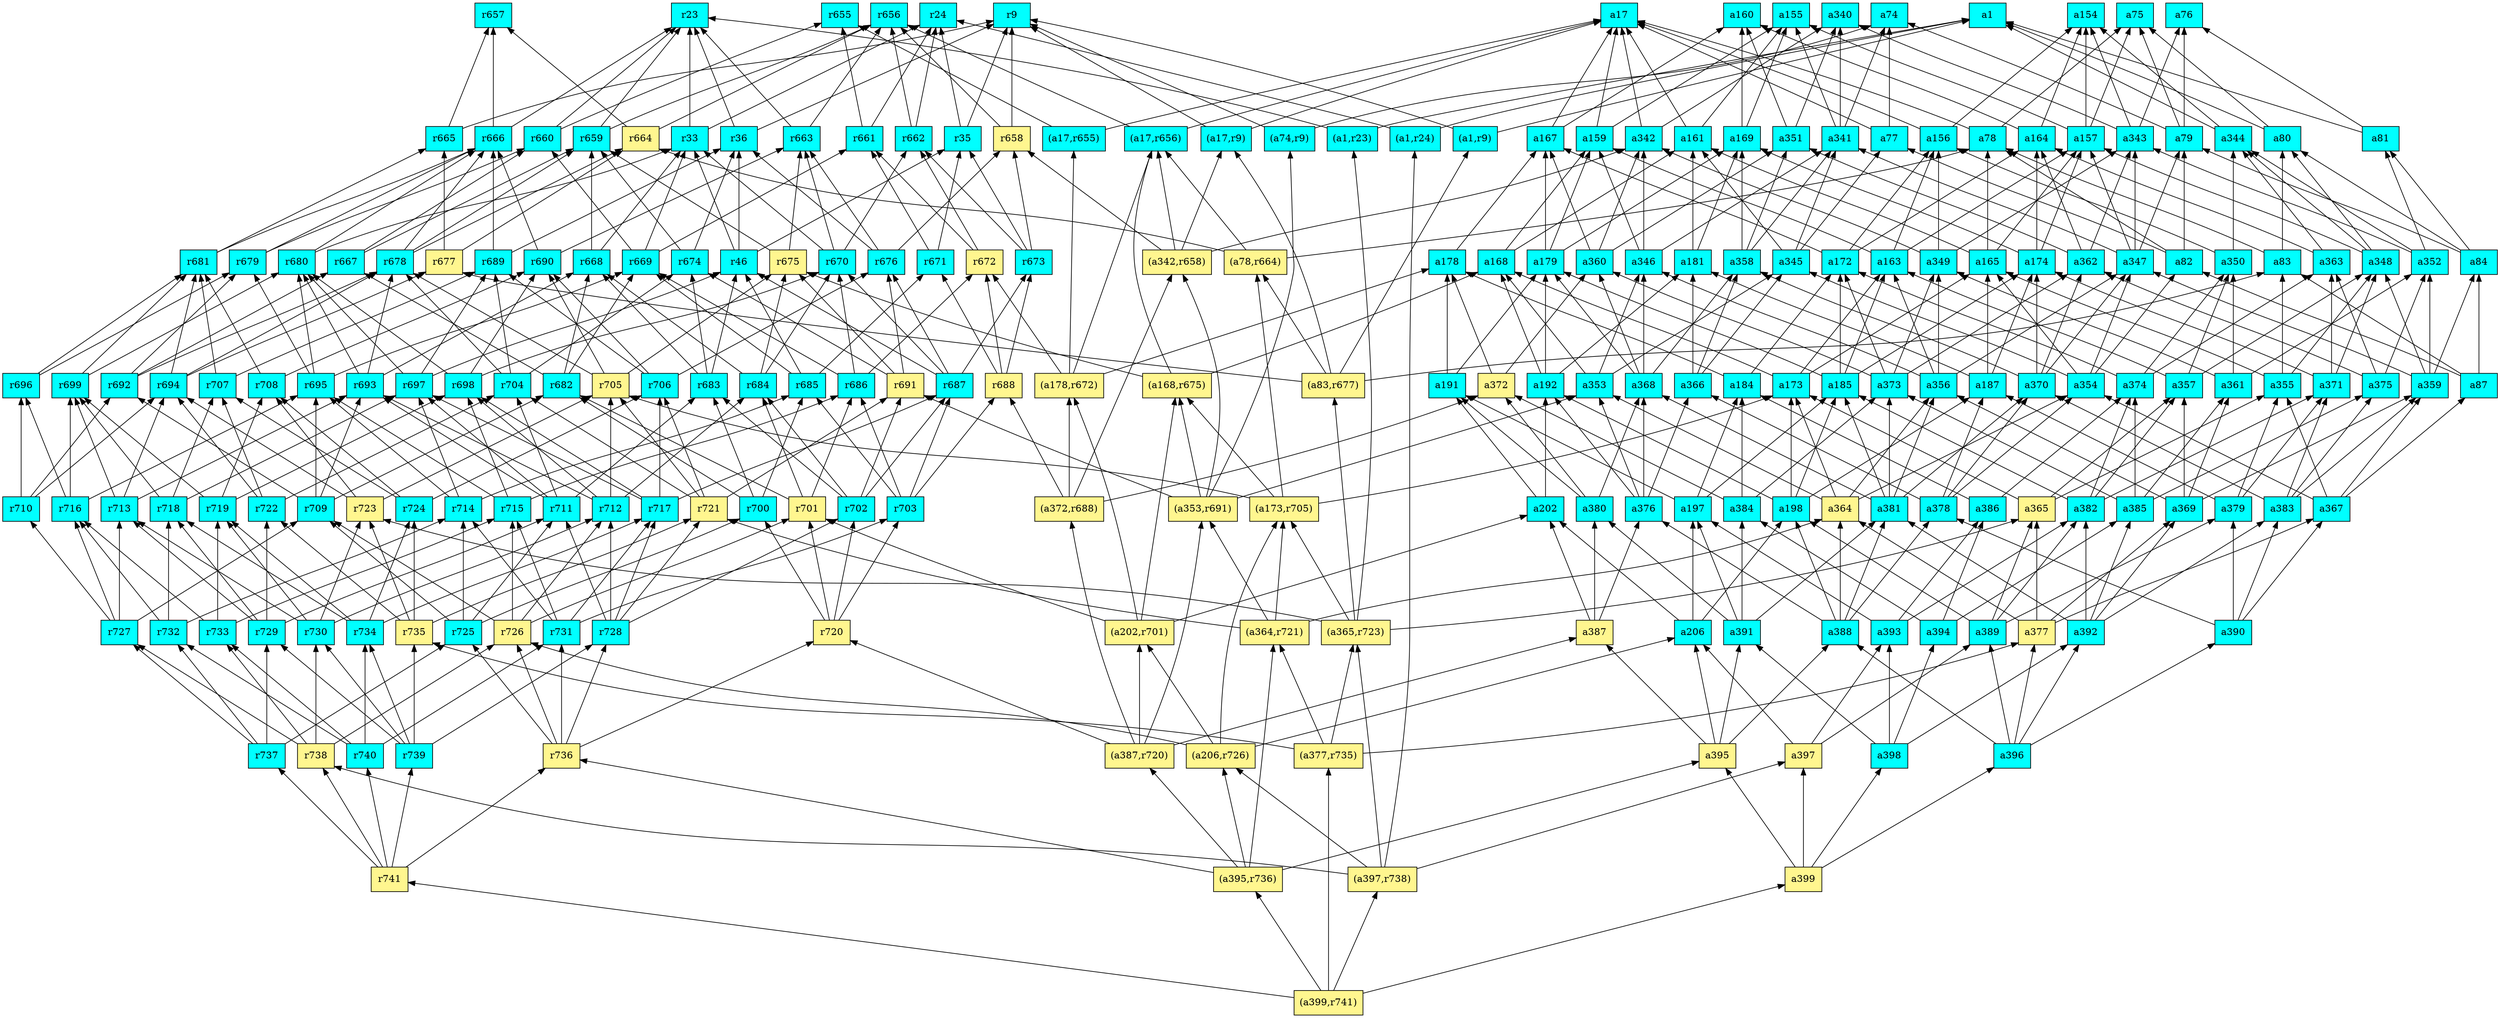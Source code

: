 digraph G {
rankdir=BT;ranksep="2.0";
"r715" [shape=record,fillcolor=cyan,style=filled,label="{r715}"];
"(a83,r677)" [shape=record,fillcolor=khaki1,style=filled,label="{(a83,r677)}"];
"a394" [shape=record,fillcolor=cyan,style=filled,label="{a394}"];
"a184" [shape=record,fillcolor=cyan,style=filled,label="{a184}"];
"a365" [shape=record,fillcolor=khaki1,style=filled,label="{a365}"];
"a77" [shape=record,fillcolor=cyan,style=filled,label="{a77}"];
"r727" [shape=record,fillcolor=cyan,style=filled,label="{r727}"];
"a382" [shape=record,fillcolor=cyan,style=filled,label="{a382}"];
"r692" [shape=record,fillcolor=cyan,style=filled,label="{r692}"];
"a84" [shape=record,fillcolor=cyan,style=filled,label="{a84}"];
"a369" [shape=record,fillcolor=cyan,style=filled,label="{a369}"];
"r720" [shape=record,fillcolor=khaki1,style=filled,label="{r720}"];
"a347" [shape=record,fillcolor=cyan,style=filled,label="{a347}"];
"a354" [shape=record,fillcolor=cyan,style=filled,label="{a354}"];
"a377" [shape=record,fillcolor=khaki1,style=filled,label="{a377}"];
"r726" [shape=record,fillcolor=khaki1,style=filled,label="{r726}"];
"a82" [shape=record,fillcolor=cyan,style=filled,label="{a82}"];
"a351" [shape=record,fillcolor=cyan,style=filled,label="{a351}"];
"r683" [shape=record,fillcolor=cyan,style=filled,label="{r683}"];
"r679" [shape=record,fillcolor=cyan,style=filled,label="{r679}"];
"a161" [shape=record,fillcolor=cyan,style=filled,label="{a161}"];
"a359" [shape=record,fillcolor=cyan,style=filled,label="{a359}"];
"a386" [shape=record,fillcolor=cyan,style=filled,label="{a386}"];
"a385" [shape=record,fillcolor=cyan,style=filled,label="{a385}"];
"a159" [shape=record,fillcolor=cyan,style=filled,label="{a159}"];
"a191" [shape=record,fillcolor=cyan,style=filled,label="{a191}"];
"r673" [shape=record,fillcolor=cyan,style=filled,label="{r673}"];
"r697" [shape=record,fillcolor=cyan,style=filled,label="{r697}"];
"a154" [shape=record,fillcolor=cyan,style=filled,label="{a154}"];
"r709" [shape=record,fillcolor=cyan,style=filled,label="{r709}"];
"a81" [shape=record,fillcolor=cyan,style=filled,label="{a81}"];
"r686" [shape=record,fillcolor=cyan,style=filled,label="{r686}"];
"a361" [shape=record,fillcolor=cyan,style=filled,label="{a361}"];
"r716" [shape=record,fillcolor=cyan,style=filled,label="{r716}"];
"r712" [shape=record,fillcolor=cyan,style=filled,label="{r712}"];
"a173" [shape=record,fillcolor=cyan,style=filled,label="{a173}"];
"a374" [shape=record,fillcolor=cyan,style=filled,label="{a374}"];
"(a377,r735)" [shape=record,fillcolor=khaki1,style=filled,label="{(a377,r735)}"];
"(a17,r656)" [shape=record,fillcolor=cyan,style=filled,label="{(a17,r656)}"];
"r694" [shape=record,fillcolor=cyan,style=filled,label="{r694}"];
"a370" [shape=record,fillcolor=cyan,style=filled,label="{a370}"];
"r664" [shape=record,fillcolor=khaki1,style=filled,label="{r664}"];
"a355" [shape=record,fillcolor=cyan,style=filled,label="{a355}"];
"a399" [shape=record,fillcolor=khaki1,style=filled,label="{a399}"];
"(a17,r655)" [shape=record,fillcolor=cyan,style=filled,label="{(a17,r655)}"];
"r687" [shape=record,fillcolor=cyan,style=filled,label="{r687}"];
"r728" [shape=record,fillcolor=cyan,style=filled,label="{r728}"];
"(a17,r9)" [shape=record,fillcolor=cyan,style=filled,label="{(a17,r9)}"];
"a352" [shape=record,fillcolor=cyan,style=filled,label="{a352}"];
"a390" [shape=record,fillcolor=cyan,style=filled,label="{a390}"];
"a350" [shape=record,fillcolor=cyan,style=filled,label="{a350}"];
"r668" [shape=record,fillcolor=cyan,style=filled,label="{r668}"];
"a76" [shape=record,fillcolor=cyan,style=filled,label="{a76}"];
"r721" [shape=record,fillcolor=khaki1,style=filled,label="{r721}"];
"(a364,r721)" [shape=record,fillcolor=khaki1,style=filled,label="{(a364,r721)}"];
"a74" [shape=record,fillcolor=cyan,style=filled,label="{a74}"];
"a192" [shape=record,fillcolor=cyan,style=filled,label="{a192}"];
"a372" [shape=record,fillcolor=khaki1,style=filled,label="{a372}"];
"a79" [shape=record,fillcolor=cyan,style=filled,label="{a79}"];
"a373" [shape=record,fillcolor=cyan,style=filled,label="{a373}"];
"(a74,r9)" [shape=record,fillcolor=cyan,style=filled,label="{(a74,r9)}"];
"a398" [shape=record,fillcolor=cyan,style=filled,label="{a398}"];
"(a387,r720)" [shape=record,fillcolor=khaki1,style=filled,label="{(a387,r720)}"];
"a366" [shape=record,fillcolor=cyan,style=filled,label="{a366}"];
"a340" [shape=record,fillcolor=cyan,style=filled,label="{a340}"];
"a87" [shape=record,fillcolor=cyan,style=filled,label="{a87}"];
"(a202,r701)" [shape=record,fillcolor=khaki1,style=filled,label="{(a202,r701)}"];
"a206" [shape=record,fillcolor=cyan,style=filled,label="{a206}"];
"r706" [shape=record,fillcolor=cyan,style=filled,label="{r706}"];
"r693" [shape=record,fillcolor=cyan,style=filled,label="{r693}"];
"a375" [shape=record,fillcolor=cyan,style=filled,label="{a375}"];
"a349" [shape=record,fillcolor=cyan,style=filled,label="{a349}"];
"a388" [shape=record,fillcolor=cyan,style=filled,label="{a388}"];
"r741" [shape=record,fillcolor=khaki1,style=filled,label="{r741}"];
"r35" [shape=record,fillcolor=cyan,style=filled,label="{r35}"];
"a181" [shape=record,fillcolor=cyan,style=filled,label="{a181}"];
"a389" [shape=record,fillcolor=cyan,style=filled,label="{a389}"];
"r36" [shape=record,fillcolor=cyan,style=filled,label="{r36}"];
"a165" [shape=record,fillcolor=cyan,style=filled,label="{a165}"];
"a379" [shape=record,fillcolor=cyan,style=filled,label="{a379}"];
"r688" [shape=record,fillcolor=khaki1,style=filled,label="{r688}"];
"a163" [shape=record,fillcolor=cyan,style=filled,label="{a163}"];
"a168" [shape=record,fillcolor=cyan,style=filled,label="{a168}"];
"a380" [shape=record,fillcolor=cyan,style=filled,label="{a380}"];
"r737" [shape=record,fillcolor=cyan,style=filled,label="{r737}"];
"a397" [shape=record,fillcolor=khaki1,style=filled,label="{a397}"];
"r710" [shape=record,fillcolor=cyan,style=filled,label="{r710}"];
"a187" [shape=record,fillcolor=cyan,style=filled,label="{a187}"];
"r657" [shape=record,fillcolor=cyan,style=filled,label="{r657}"];
"r713" [shape=record,fillcolor=cyan,style=filled,label="{r713}"];
"a343" [shape=record,fillcolor=cyan,style=filled,label="{a343}"];
"a80" [shape=record,fillcolor=cyan,style=filled,label="{a80}"];
"r738" [shape=record,fillcolor=khaki1,style=filled,label="{r738}"];
"r736" [shape=record,fillcolor=khaki1,style=filled,label="{r736}"];
"a157" [shape=record,fillcolor=cyan,style=filled,label="{a157}"];
"a348" [shape=record,fillcolor=cyan,style=filled,label="{a348}"];
"r680" [shape=record,fillcolor=cyan,style=filled,label="{r680}"];
"r23" [shape=record,fillcolor=cyan,style=filled,label="{r23}"];
"r669" [shape=record,fillcolor=cyan,style=filled,label="{r669}"];
"r666" [shape=record,fillcolor=cyan,style=filled,label="{r666}"];
"r655" [shape=record,fillcolor=cyan,style=filled,label="{r655}"];
"(a365,r723)" [shape=record,fillcolor=khaki1,style=filled,label="{(a365,r723)}"];
"r663" [shape=record,fillcolor=cyan,style=filled,label="{r663}"];
"r723" [shape=record,fillcolor=khaki1,style=filled,label="{r723}"];
"a346" [shape=record,fillcolor=cyan,style=filled,label="{a346}"];
"r691" [shape=record,fillcolor=khaki1,style=filled,label="{r691}"];
"r704" [shape=record,fillcolor=cyan,style=filled,label="{r704}"];
"a395" [shape=record,fillcolor=khaki1,style=filled,label="{a395}"];
"(a1,r9)" [shape=record,fillcolor=cyan,style=filled,label="{(a1,r9)}"];
"r714" [shape=record,fillcolor=cyan,style=filled,label="{r714}"];
"r739" [shape=record,fillcolor=cyan,style=filled,label="{r739}"];
"r672" [shape=record,fillcolor=khaki1,style=filled,label="{r672}"];
"a358" [shape=record,fillcolor=cyan,style=filled,label="{a358}"];
"r724" [shape=record,fillcolor=cyan,style=filled,label="{r724}"];
"a367" [shape=record,fillcolor=cyan,style=filled,label="{a367}"];
"a391" [shape=record,fillcolor=cyan,style=filled,label="{a391}"];
"r658" [shape=record,fillcolor=khaki1,style=filled,label="{r658}"];
"a392" [shape=record,fillcolor=cyan,style=filled,label="{a392}"];
"a381" [shape=record,fillcolor=cyan,style=filled,label="{a381}"];
"a160" [shape=record,fillcolor=cyan,style=filled,label="{a160}"];
"r656" [shape=record,fillcolor=cyan,style=filled,label="{r656}"];
"r740" [shape=record,fillcolor=cyan,style=filled,label="{r740}"];
"r718" [shape=record,fillcolor=cyan,style=filled,label="{r718}"];
"r24" [shape=record,fillcolor=cyan,style=filled,label="{r24}"];
"a198" [shape=record,fillcolor=cyan,style=filled,label="{a198}"];
"r700" [shape=record,fillcolor=cyan,style=filled,label="{r700}"];
"r670" [shape=record,fillcolor=cyan,style=filled,label="{r670}"];
"r33" [shape=record,fillcolor=cyan,style=filled,label="{r33}"];
"r699" [shape=record,fillcolor=cyan,style=filled,label="{r699}"];
"r707" [shape=record,fillcolor=cyan,style=filled,label="{r707}"];
"a345" [shape=record,fillcolor=cyan,style=filled,label="{a345}"];
"a376" [shape=record,fillcolor=cyan,style=filled,label="{a376}"];
"r676" [shape=record,fillcolor=cyan,style=filled,label="{r676}"];
"a396" [shape=record,fillcolor=cyan,style=filled,label="{a396}"];
"r685" [shape=record,fillcolor=cyan,style=filled,label="{r685}"];
"(a178,r672)" [shape=record,fillcolor=khaki1,style=filled,label="{(a178,r672)}"];
"a368" [shape=record,fillcolor=cyan,style=filled,label="{a368}"];
"r661" [shape=record,fillcolor=cyan,style=filled,label="{r661}"];
"r701" [shape=record,fillcolor=khaki1,style=filled,label="{r701}"];
"r717" [shape=record,fillcolor=cyan,style=filled,label="{r717}"];
"a17" [shape=record,fillcolor=cyan,style=filled,label="{a17}"];
"a83" [shape=record,fillcolor=cyan,style=filled,label="{a83}"];
"a344" [shape=record,fillcolor=cyan,style=filled,label="{a344}"];
"(a353,r691)" [shape=record,fillcolor=khaki1,style=filled,label="{(a353,r691)}"];
"(a372,r688)" [shape=record,fillcolor=khaki1,style=filled,label="{(a372,r688)}"];
"a164" [shape=record,fillcolor=cyan,style=filled,label="{a164}"];
"r698" [shape=record,fillcolor=cyan,style=filled,label="{r698}"];
"r731" [shape=record,fillcolor=cyan,style=filled,label="{r731}"];
"r725" [shape=record,fillcolor=cyan,style=filled,label="{r725}"];
"a393" [shape=record,fillcolor=cyan,style=filled,label="{a393}"];
"r733" [shape=record,fillcolor=cyan,style=filled,label="{r733}"];
"(a1,r24)" [shape=record,fillcolor=cyan,style=filled,label="{(a1,r24)}"];
"r659" [shape=record,fillcolor=cyan,style=filled,label="{r659}"];
"a78" [shape=record,fillcolor=cyan,style=filled,label="{a78}"];
"r684" [shape=record,fillcolor=cyan,style=filled,label="{r684}"];
"r662" [shape=record,fillcolor=cyan,style=filled,label="{r662}"];
"(a342,r658)" [shape=record,fillcolor=khaki1,style=filled,label="{(a342,r658)}"];
"r677" [shape=record,fillcolor=khaki1,style=filled,label="{r677}"];
"a384" [shape=record,fillcolor=cyan,style=filled,label="{a384}"];
"r46" [shape=record,fillcolor=cyan,style=filled,label="{r46}"];
"a179" [shape=record,fillcolor=cyan,style=filled,label="{a179}"];
"a383" [shape=record,fillcolor=cyan,style=filled,label="{a383}"];
"a362" [shape=record,fillcolor=cyan,style=filled,label="{a362}"];
"a202" [shape=record,fillcolor=cyan,style=filled,label="{a202}"];
"r667" [shape=record,fillcolor=cyan,style=filled,label="{r667}"];
"r719" [shape=record,fillcolor=cyan,style=filled,label="{r719}"];
"r681" [shape=record,fillcolor=cyan,style=filled,label="{r681}"];
"a178" [shape=record,fillcolor=cyan,style=filled,label="{a178}"];
"r682" [shape=record,fillcolor=cyan,style=filled,label="{r682}"];
"r678" [shape=record,fillcolor=cyan,style=filled,label="{r678}"];
"a172" [shape=record,fillcolor=cyan,style=filled,label="{a172}"];
"a357" [shape=record,fillcolor=cyan,style=filled,label="{a357}"];
"r660" [shape=record,fillcolor=cyan,style=filled,label="{r660}"];
"r708" [shape=record,fillcolor=cyan,style=filled,label="{r708}"];
"r9" [shape=record,fillcolor=cyan,style=filled,label="{r9}"];
"r665" [shape=record,fillcolor=cyan,style=filled,label="{r665}"];
"r695" [shape=record,fillcolor=cyan,style=filled,label="{r695}"];
"r671" [shape=record,fillcolor=cyan,style=filled,label="{r671}"];
"(a173,r705)" [shape=record,fillcolor=khaki1,style=filled,label="{(a173,r705)}"];
"a387" [shape=record,fillcolor=khaki1,style=filled,label="{a387}"];
"r690" [shape=record,fillcolor=cyan,style=filled,label="{r690}"];
"r702" [shape=record,fillcolor=cyan,style=filled,label="{r702}"];
"r722" [shape=record,fillcolor=cyan,style=filled,label="{r722}"];
"a167" [shape=record,fillcolor=cyan,style=filled,label="{a167}"];
"r689" [shape=record,fillcolor=cyan,style=filled,label="{r689}"];
"a353" [shape=record,fillcolor=cyan,style=filled,label="{a353}"];
"(a78,r664)" [shape=record,fillcolor=khaki1,style=filled,label="{(a78,r664)}"];
"r696" [shape=record,fillcolor=cyan,style=filled,label="{r696}"];
"a156" [shape=record,fillcolor=cyan,style=filled,label="{a156}"];
"(a397,r738)" [shape=record,fillcolor=khaki1,style=filled,label="{(a397,r738)}"];
"r674" [shape=record,fillcolor=cyan,style=filled,label="{r674}"];
"(a395,r736)" [shape=record,fillcolor=khaki1,style=filled,label="{(a395,r736)}"];
"a185" [shape=record,fillcolor=cyan,style=filled,label="{a185}"];
"r730" [shape=record,fillcolor=cyan,style=filled,label="{r730}"];
"r735" [shape=record,fillcolor=khaki1,style=filled,label="{r735}"];
"r705" [shape=record,fillcolor=khaki1,style=filled,label="{r705}"];
"a75" [shape=record,fillcolor=cyan,style=filled,label="{a75}"];
"a356" [shape=record,fillcolor=cyan,style=filled,label="{a356}"];
"a342" [shape=record,fillcolor=cyan,style=filled,label="{a342}"];
"a364" [shape=record,fillcolor=khaki1,style=filled,label="{a364}"];
"a371" [shape=record,fillcolor=cyan,style=filled,label="{a371}"];
"r732" [shape=record,fillcolor=cyan,style=filled,label="{r732}"];
"(a168,r675)" [shape=record,fillcolor=khaki1,style=filled,label="{(a168,r675)}"];
"a174" [shape=record,fillcolor=cyan,style=filled,label="{a174}"];
"r711" [shape=record,fillcolor=cyan,style=filled,label="{r711}"];
"a378" [shape=record,fillcolor=cyan,style=filled,label="{a378}"];
"a341" [shape=record,fillcolor=cyan,style=filled,label="{a341}"];
"a363" [shape=record,fillcolor=cyan,style=filled,label="{a363}"];
"a1" [shape=record,fillcolor=cyan,style=filled,label="{a1}"];
"r734" [shape=record,fillcolor=cyan,style=filled,label="{r734}"];
"(a1,r23)" [shape=record,fillcolor=cyan,style=filled,label="{(a1,r23)}"];
"a360" [shape=record,fillcolor=cyan,style=filled,label="{a360}"];
"r729" [shape=record,fillcolor=cyan,style=filled,label="{r729}"];
"r703" [shape=record,fillcolor=cyan,style=filled,label="{r703}"];
"a155" [shape=record,fillcolor=cyan,style=filled,label="{a155}"];
"(a206,r726)" [shape=record,fillcolor=khaki1,style=filled,label="{(a206,r726)}"];
"r675" [shape=record,fillcolor=khaki1,style=filled,label="{r675}"];
"a169" [shape=record,fillcolor=cyan,style=filled,label="{a169}"];
"(a399,r741)" [shape=record,fillcolor=khaki1,style=filled,label="{(a399,r741)}"];
"a197" [shape=record,fillcolor=cyan,style=filled,label="{a197}"];
"r715" -> "r695"
"r715" -> "r686"
"r715" -> "r698"
"(a83,r677)" -> "(a1,r9)"
"(a83,r677)" -> "(a17,r9)"
"(a83,r677)" -> "r677"
"(a83,r677)" -> "(a78,r664)"
"(a83,r677)" -> "a83"
"a394" -> "a386"
"a394" -> "a385"
"a394" -> "a384"
"a184" -> "a178"
"a184" -> "a172"
"a365" -> "a357"
"a365" -> "a173"
"a365" -> "a355"
"a77" -> "a74"
"a77" -> "a17"
"r727" -> "r709"
"r727" -> "r716"
"r727" -> "r710"
"r727" -> "r713"
"a382" -> "a357"
"a382" -> "a185"
"a382" -> "a371"
"a382" -> "a374"
"r692" -> "r667"
"r692" -> "r679"
"r692" -> "r678"
"a84" -> "a79"
"a84" -> "a80"
"a84" -> "a81"
"a369" -> "a357"
"a369" -> "a359"
"a369" -> "a361"
"a369" -> "a356"
"r720" -> "r702"
"r720" -> "r703"
"r720" -> "r701"
"r720" -> "r700"
"a347" -> "a157"
"a347" -> "a79"
"a347" -> "a343"
"a347" -> "a341"
"a354" -> "a347"
"a354" -> "a82"
"a354" -> "a345"
"a354" -> "a165"
"a377" -> "a364"
"a377" -> "a367"
"a377" -> "a365"
"a377" -> "a369"
"r726" -> "r715"
"r726" -> "r709"
"r726" -> "r712"
"r726" -> "r701"
"a82" -> "a78"
"a82" -> "a79"
"a82" -> "a77"
"a351" -> "a340"
"a351" -> "a160"
"r683" -> "r668"
"r683" -> "r46"
"r683" -> "r674"
"r679" -> "r666"
"r679" -> "r660"
"a161" -> "a155"
"a161" -> "a17"
"a359" -> "a84"
"a359" -> "a347"
"a359" -> "a352"
"a359" -> "a348"
"a386" -> "a374"
"a386" -> "a184"
"a385" -> "a373"
"a385" -> "a375"
"a385" -> "a361"
"a385" -> "a374"
"a159" -> "a155"
"a159" -> "a17"
"a191" -> "a178"
"a191" -> "a179"
"r673" -> "r35"
"r673" -> "r662"
"r673" -> "r658"
"r697" -> "r46"
"r697" -> "r689"
"r697" -> "r680"
"r709" -> "r682"
"r709" -> "r692"
"r709" -> "r695"
"r709" -> "r693"
"a81" -> "a1"
"a81" -> "a76"
"r686" -> "r672"
"r686" -> "r670"
"r686" -> "r669"
"a361" -> "a349"
"a361" -> "a352"
"a361" -> "a350"
"r716" -> "r695"
"r716" -> "r696"
"r716" -> "r699"
"r712" -> "r693"
"r712" -> "r705"
"r712" -> "r698"
"r712" -> "r684"
"a173" -> "a165"
"a173" -> "a163"
"a173" -> "a168"
"a374" -> "a172"
"a374" -> "a363"
"a374" -> "a350"
"(a377,r735)" -> "a377"
"(a377,r735)" -> "(a364,r721)"
"(a377,r735)" -> "r735"
"(a377,r735)" -> "(a365,r723)"
"(a17,r656)" -> "a17"
"(a17,r656)" -> "r656"
"r694" -> "r681"
"r694" -> "r678"
"r694" -> "r677"
"a370" -> "a358"
"a370" -> "a174"
"a370" -> "a347"
"a370" -> "a362"
"r664" -> "r657"
"r664" -> "r656"
"a355" -> "a348"
"a355" -> "a83"
"a355" -> "a165"
"a399" -> "a398"
"a399" -> "a397"
"a399" -> "a395"
"a399" -> "a396"
"(a17,r655)" -> "r655"
"(a17,r655)" -> "a17"
"r687" -> "r670"
"r687" -> "r673"
"r687" -> "r46"
"r687" -> "r676"
"r728" -> "r712"
"r728" -> "r717"
"r728" -> "r711"
"r728" -> "r702"
"r728" -> "r721"
"(a17,r9)" -> "r9"
"(a17,r9)" -> "a17"
"a352" -> "a344"
"a352" -> "a343"
"a352" -> "a81"
"a390" -> "a367"
"a390" -> "a378"
"a390" -> "a379"
"a390" -> "a383"
"a350" -> "a156"
"a350" -> "a344"
"r668" -> "r659"
"r668" -> "r33"
"r721" -> "r706"
"r721" -> "r705"
"r721" -> "r704"
"r721" -> "r691"
"(a364,r721)" -> "a364"
"(a364,r721)" -> "(a353,r691)"
"(a364,r721)" -> "r721"
"(a364,r721)" -> "(a173,r705)"
"a192" -> "a181"
"a192" -> "a179"
"a192" -> "a168"
"a372" -> "a360"
"a372" -> "a178"
"a79" -> "a75"
"a79" -> "a74"
"a79" -> "a76"
"a373" -> "a360"
"a373" -> "a349"
"a373" -> "a172"
"a373" -> "a362"
"(a74,r9)" -> "r9"
"(a74,r9)" -> "a74"
"a398" -> "a391"
"a398" -> "a394"
"a398" -> "a392"
"a398" -> "a393"
"(a387,r720)" -> "(a353,r691)"
"(a387,r720)" -> "(a372,r688)"
"(a387,r720)" -> "(a202,r701)"
"(a387,r720)" -> "a387"
"(a387,r720)" -> "r720"
"a366" -> "a358"
"a366" -> "a181"
"a366" -> "a345"
"a87" -> "a82"
"a87" -> "a83"
"a87" -> "a84"
"(a202,r701)" -> "(a178,r672)"
"(a202,r701)" -> "r701"
"(a202,r701)" -> "(a168,r675)"
"(a202,r701)" -> "a202"
"a206" -> "a198"
"a206" -> "a197"
"a206" -> "a202"
"r706" -> "r690"
"r706" -> "r676"
"r706" -> "r689"
"r693" -> "r668"
"r693" -> "r680"
"r693" -> "r678"
"a375" -> "a352"
"a375" -> "a362"
"a375" -> "a363"
"a349" -> "a342"
"a349" -> "a156"
"a349" -> "a343"
"a388" -> "a381"
"a388" -> "a198"
"a388" -> "a376"
"a388" -> "a364"
"a388" -> "a378"
"r741" -> "r737"
"r741" -> "r738"
"r741" -> "r736"
"r741" -> "r739"
"r741" -> "r740"
"r35" -> "r9"
"r35" -> "r24"
"a181" -> "a161"
"a181" -> "a169"
"a389" -> "a198"
"a389" -> "a382"
"a389" -> "a365"
"a389" -> "a379"
"r36" -> "r9"
"r36" -> "r23"
"a165" -> "a157"
"a165" -> "a78"
"a165" -> "a161"
"a379" -> "a187"
"a379" -> "a371"
"a379" -> "a355"
"r688" -> "r673"
"r688" -> "r672"
"r688" -> "r671"
"a163" -> "a157"
"a163" -> "a159"
"a163" -> "a156"
"a168" -> "a159"
"a168" -> "a161"
"a380" -> "a372"
"a380" -> "a191"
"a380" -> "a368"
"r737" -> "r732"
"r737" -> "r727"
"r737" -> "r725"
"r737" -> "r729"
"a397" -> "a206"
"a397" -> "a393"
"a397" -> "a389"
"r710" -> "r694"
"r710" -> "r692"
"r710" -> "r696"
"a187" -> "a181"
"a187" -> "a174"
"a187" -> "a165"
"r713" -> "r694"
"r713" -> "r693"
"r713" -> "r699"
"a343" -> "a154"
"a343" -> "a340"
"a343" -> "a76"
"a80" -> "a75"
"a80" -> "a1"
"r738" -> "r730"
"r738" -> "r727"
"r738" -> "r726"
"r738" -> "r733"
"r736" -> "r720"
"r736" -> "r726"
"r736" -> "r731"
"r736" -> "r725"
"r736" -> "r728"
"a157" -> "a75"
"a157" -> "a154"
"a157" -> "a155"
"a348" -> "a157"
"a348" -> "a344"
"a348" -> "a80"
"r680" -> "r33"
"r680" -> "r666"
"r669" -> "r661"
"r669" -> "r33"
"r669" -> "r660"
"r666" -> "r657"
"r666" -> "r23"
"(a365,r723)" -> "(a1,r23)"
"(a365,r723)" -> "(a83,r677)"
"(a365,r723)" -> "a365"
"(a365,r723)" -> "r723"
"(a365,r723)" -> "(a173,r705)"
"r663" -> "r23"
"r663" -> "r656"
"r723" -> "r705"
"r723" -> "r708"
"r723" -> "r694"
"a346" -> "a342"
"a346" -> "a159"
"a346" -> "a341"
"r691" -> "r675"
"r691" -> "r676"
"r691" -> "r674"
"r704" -> "r674"
"r704" -> "r689"
"r704" -> "r678"
"a395" -> "a391"
"a395" -> "a206"
"a395" -> "a387"
"a395" -> "a388"
"(a1,r9)" -> "r9"
"(a1,r9)" -> "a1"
"r714" -> "r695"
"r714" -> "r697"
"r714" -> "r685"
"r739" -> "r730"
"r739" -> "r735"
"r739" -> "r734"
"r739" -> "r728"
"r739" -> "r729"
"r672" -> "r662"
"r672" -> "r661"
"a358" -> "a351"
"a358" -> "a169"
"a358" -> "a341"
"r724" -> "r708"
"r724" -> "r706"
"r724" -> "r707"
"a367" -> "a87"
"a367" -> "a354"
"a367" -> "a359"
"a367" -> "a355"
"a391" -> "a381"
"a391" -> "a384"
"a391" -> "a197"
"a391" -> "a380"
"r658" -> "r9"
"r658" -> "r656"
"a392" -> "a382"
"a392" -> "a369"
"a392" -> "a381"
"a392" -> "a385"
"a392" -> "a383"
"a381" -> "a373"
"a381" -> "a185"
"a381" -> "a368"
"a381" -> "a356"
"a381" -> "a370"
"r740" -> "r732"
"r740" -> "r731"
"r740" -> "r734"
"r740" -> "r733"
"r718" -> "r699"
"r718" -> "r707"
"r718" -> "r697"
"a198" -> "a192"
"a198" -> "a185"
"a198" -> "a187"
"a198" -> "a173"
"r700" -> "r682"
"r700" -> "r683"
"r700" -> "r685"
"r670" -> "r662"
"r670" -> "r33"
"r670" -> "r663"
"r33" -> "r24"
"r33" -> "r23"
"r699" -> "r681"
"r699" -> "r680"
"r707" -> "r681"
"r707" -> "r689"
"a345" -> "a161"
"a345" -> "a77"
"a345" -> "a341"
"a376" -> "a192"
"a376" -> "a366"
"a376" -> "a353"
"a376" -> "a368"
"r676" -> "r36"
"r676" -> "r663"
"r676" -> "r658"
"a396" -> "a377"
"a396" -> "a390"
"a396" -> "a388"
"a396" -> "a389"
"a396" -> "a392"
"r685" -> "r46"
"r685" -> "r671"
"r685" -> "r669"
"(a178,r672)" -> "r672"
"(a178,r672)" -> "a178"
"(a178,r672)" -> "(a17,r655)"
"(a178,r672)" -> "(a17,r656)"
"a368" -> "a360"
"a368" -> "a358"
"a368" -> "a179"
"a368" -> "a346"
"r661" -> "r24"
"r661" -> "r655"
"r701" -> "r682"
"r701" -> "r686"
"r701" -> "r684"
"r717" -> "r706"
"r717" -> "r697"
"r717" -> "r698"
"r717" -> "r687"
"a83" -> "a78"
"a83" -> "a80"
"a344" -> "a154"
"a344" -> "a1"
"(a353,r691)" -> "a353"
"(a353,r691)" -> "(a74,r9)"
"(a353,r691)" -> "(a342,r658)"
"(a353,r691)" -> "(a168,r675)"
"(a353,r691)" -> "r691"
"(a372,r688)" -> "(a178,r672)"
"(a372,r688)" -> "a372"
"(a372,r688)" -> "(a342,r658)"
"(a372,r688)" -> "r688"
"a164" -> "a154"
"a164" -> "a160"
"r698" -> "r690"
"r698" -> "r680"
"r698" -> "r670"
"r731" -> "r714"
"r731" -> "r715"
"r731" -> "r703"
"r731" -> "r717"
"r725" -> "r714"
"r725" -> "r700"
"r725" -> "r711"
"r725" -> "r709"
"a393" -> "a382"
"a393" -> "a386"
"a393" -> "a197"
"r733" -> "r715"
"r733" -> "r719"
"r733" -> "r716"
"(a1,r24)" -> "a1"
"(a1,r24)" -> "r24"
"r659" -> "r23"
"r659" -> "r656"
"a78" -> "a75"
"a78" -> "a17"
"r684" -> "r670"
"r684" -> "r675"
"r684" -> "r668"
"r662" -> "r24"
"r662" -> "r656"
"(a342,r658)" -> "r658"
"(a342,r658)" -> "a342"
"(a342,r658)" -> "(a17,r9)"
"(a342,r658)" -> "(a17,r656)"
"r677" -> "r665"
"r677" -> "r664"
"a384" -> "a372"
"a384" -> "a373"
"a384" -> "a184"
"r46" -> "r35"
"r46" -> "r33"
"r46" -> "r36"
"a179" -> "a167"
"a179" -> "a169"
"a179" -> "a159"
"a383" -> "a375"
"a383" -> "a359"
"a383" -> "a371"
"a383" -> "a370"
"a362" -> "a351"
"a362" -> "a343"
"a362" -> "a164"
"a202" -> "a191"
"a202" -> "a192"
"r667" -> "r659"
"r667" -> "r660"
"r719" -> "r708"
"r719" -> "r698"
"r719" -> "r699"
"r681" -> "r666"
"r681" -> "r665"
"a178" -> "a167"
"r682" -> "r668"
"r682" -> "r667"
"r682" -> "r669"
"r678" -> "r659"
"r678" -> "r666"
"r678" -> "r664"
"a172" -> "a167"
"a172" -> "a156"
"a172" -> "a164"
"a357" -> "a348"
"a357" -> "a350"
"a357" -> "a163"
"r660" -> "r655"
"r660" -> "r23"
"r708" -> "r690"
"r708" -> "r681"
"r665" -> "r9"
"r665" -> "r657"
"r695" -> "r679"
"r695" -> "r680"
"r695" -> "r669"
"r671" -> "r35"
"r671" -> "r661"
"(a173,r705)" -> "r705"
"(a173,r705)" -> "a173"
"(a173,r705)" -> "(a78,r664)"
"(a173,r705)" -> "(a168,r675)"
"a387" -> "a376"
"a387" -> "a202"
"a387" -> "a380"
"r690" -> "r666"
"r690" -> "r663"
"r702" -> "r683"
"r702" -> "r687"
"r702" -> "r684"
"r702" -> "r691"
"r722" -> "r707"
"r722" -> "r694"
"r722" -> "r704"
"a167" -> "a160"
"a167" -> "a17"
"r689" -> "r36"
"r689" -> "r666"
"a353" -> "a345"
"a353" -> "a346"
"a353" -> "a168"
"(a78,r664)" -> "a78"
"(a78,r664)" -> "r664"
"(a78,r664)" -> "(a17,r656)"
"r696" -> "r681"
"r696" -> "r679"
"a156" -> "a154"
"a156" -> "a17"
"(a397,r738)" -> "(a1,r24)"
"(a397,r738)" -> "a397"
"(a397,r738)" -> "(a206,r726)"
"(a397,r738)" -> "(a365,r723)"
"(a397,r738)" -> "r738"
"r674" -> "r659"
"r674" -> "r36"
"(a395,r736)" -> "a395"
"(a395,r736)" -> "(a364,r721)"
"(a395,r736)" -> "(a387,r720)"
"(a395,r736)" -> "r736"
"(a395,r736)" -> "(a206,r726)"
"a185" -> "a172"
"a185" -> "a174"
"a185" -> "a179"
"a185" -> "a163"
"r730" -> "r719"
"r730" -> "r712"
"r730" -> "r713"
"r730" -> "r723"
"r735" -> "r724"
"r735" -> "r722"
"r735" -> "r723"
"r735" -> "r721"
"r705" -> "r690"
"r705" -> "r678"
"r705" -> "r675"
"a356" -> "a347"
"a356" -> "a349"
"a356" -> "a163"
"a356" -> "a346"
"a342" -> "a340"
"a342" -> "a17"
"a364" -> "a354"
"a364" -> "a353"
"a364" -> "a356"
"a364" -> "a173"
"a371" -> "a348"
"a371" -> "a174"
"a371" -> "a363"
"r732" -> "r714"
"r732" -> "r718"
"r732" -> "r716"
"(a168,r675)" -> "(a17,r656)"
"(a168,r675)" -> "a168"
"(a168,r675)" -> "r675"
"a174" -> "a157"
"a174" -> "a169"
"a174" -> "a164"
"r711" -> "r693"
"r711" -> "r683"
"r711" -> "r697"
"r711" -> "r704"
"a378" -> "a366"
"a378" -> "a354"
"a378" -> "a187"
"a378" -> "a370"
"a341" -> "a340"
"a341" -> "a155"
"a341" -> "a74"
"a363" -> "a344"
"a363" -> "a164"
"r734" -> "r719"
"r734" -> "r724"
"r734" -> "r718"
"r734" -> "r717"
"(a1,r23)" -> "a1"
"(a1,r23)" -> "r23"
"a360" -> "a351"
"a360" -> "a342"
"a360" -> "a167"
"r729" -> "r722"
"r729" -> "r718"
"r729" -> "r711"
"r729" -> "r713"
"r703" -> "r688"
"r703" -> "r685"
"r703" -> "r686"
"r703" -> "r687"
"(a206,r726)" -> "r726"
"(a206,r726)" -> "(a202,r701)"
"(a206,r726)" -> "(a173,r705)"
"(a206,r726)" -> "a206"
"r675" -> "r663"
"r675" -> "r659"
"a169" -> "a160"
"a169" -> "a155"
"(a399,r741)" -> "r741"
"(a399,r741)" -> "(a397,r738)"
"(a399,r741)" -> "(a395,r736)"
"(a399,r741)" -> "(a377,r735)"
"(a399,r741)" -> "a399"
"a197" -> "a184"
"a197" -> "a191"
"a197" -> "a185"
}